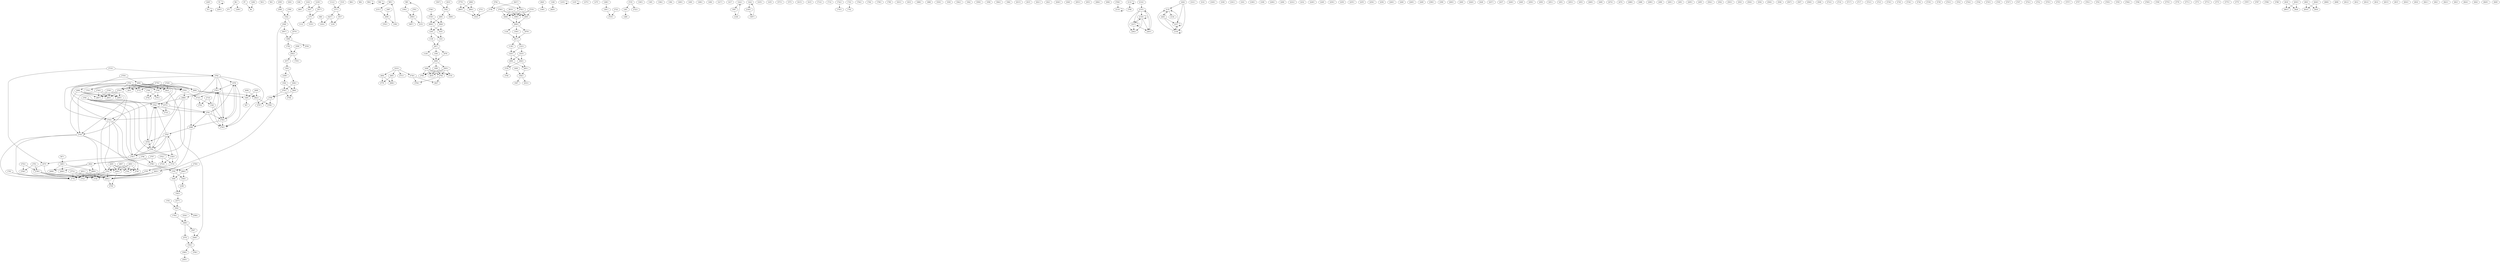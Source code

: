 digraph adj {
graph [k=96]
edge [d=-95]
"55+" [l=4413 C=726590]
"55-" [l=4413 C=726590]
"86+" [l=242 C=14286]
"86-" [l=242 C=14286]
"87+" [l=438 C=20898]
"87-" [l=438 C=20898]
"563+" [l=740 C=3066]
"563-" [l=740 C=3066]
"567+" [l=254 C=7046]
"567-" [l=254 C=7046]
"638+" [l=192 C=4246]
"638-" [l=192 C=4246]
"660+" [l=252 C=5406]
"660-" [l=252 C=5406]
"884+" [l=99 C=79]
"884-" [l=99 C=79]
"906+" [l=2217 C=24728]
"906-" [l=2217 C=24728]
"985+" [l=96 C=24]
"985-" [l=96 C=24]
"1010+" [l=189 C=7238]
"1010-" [l=189 C=7238]
"1112+" [l=195 C=8870]
"1112-" [l=195 C=8870]
"1126+" [l=190 C=11082]
"1126-" [l=190 C=11082]
"1138+" [l=191 C=8844]
"1138-" [l=191 C=8844]
"1168+" [l=112 C=681]
"1168-" [l=112 C=681]
"1206+" [l=481 C=11977]
"1206-" [l=481 C=11977]
"1235+" [l=989 C=13666]
"1235-" [l=989 C=13666]
"1239+" [l=156 C=4782]
"1239-" [l=156 C=4782]
"1245+" [l=149 C=8933]
"1245-" [l=149 C=8933]
"1275+" [l=384 C=1730]
"1275-" [l=384 C=1730]
"1280+" [l=191 C=463]
"1280-" [l=191 C=463]
"1281+" [l=168 C=1463]
"1281-" [l=168 C=1463]
"1304+" [l=191 C=5069]
"1304-" [l=191 C=5069]
"1323+" [l=149 C=6684]
"1323-" [l=149 C=6684]
"1340+" [l=190 C=640]
"1340-" [l=190 C=640]
"1365+" [l=1435 C=15598]
"1365-" [l=1435 C=15598]
"1371+" [l=169 C=5823]
"1371-" [l=169 C=5823]
"1384+" [l=283 C=963]
"1384-" [l=283 C=963]
"1394+" [l=315 C=2038]
"1394-" [l=315 C=2038]
"1400+" [l=189 C=604]
"1400-" [l=189 C=604]
"1406+" [l=188 C=7865]
"1406-" [l=188 C=7865]
"1417+" [l=188 C=6175]
"1417-" [l=188 C=6175]
"1422+" [l=1819 C=14620]
"1422-" [l=1819 C=14620]
"1434+" [l=146 C=2443]
"1434-" [l=146 C=2443]
"1435+" [l=98 C=452]
"1435-" [l=98 C=452]
"1485+" [l=228 C=2451]
"1485-" [l=228 C=2451]
"1504+" [l=497 C=4392]
"1504-" [l=497 C=4392]
"1519+" [l=194 C=2182]
"1519-" [l=194 C=2182]
"1542+" [l=146 C=2830]
"1542-" [l=146 C=2830]
"1563+" [l=121 C=704]
"1563-" [l=121 C=704]
"1573+" [l=589 C=2159]
"1573-" [l=589 C=2159]
"1582+" [l=137 C=896]
"1582-" [l=137 C=896]
"1587+" [l=317 C=1327]
"1587-" [l=317 C=1327]
"1606+" [l=541 C=8602]
"1606-" [l=541 C=8602]
"1608+" [l=209 C=13473]
"1608-" [l=209 C=13473]
"1609+" [l=295 C=2654]
"1609-" [l=295 C=2654]
"1615+" [l=192 C=2453]
"1615-" [l=192 C=2453]
"1627+" [l=156 C=4526]
"1627-" [l=156 C=4526]
"1635+" [l=191 C=2901]
"1635-" [l=191 C=2901]
"1687+" [l=207 C=372]
"1687-" [l=207 C=372]
"1690+" [l=155 C=1990]
"1690-" [l=155 C=1990]
"1705+" [l=239 C=1991]
"1705-" [l=239 C=1991]
"1714+" [l=404 C=1682]
"1714-" [l=404 C=1682]
"1742+" [l=206 C=1282]
"1742-" [l=206 C=1282]
"1743+" [l=188 C=1141]
"1743-" [l=188 C=1141]
"1756+" [l=725 C=12283]
"1756-" [l=725 C=12283]
"1764+" [l=206 C=350]
"1764-" [l=206 C=350]
"1790+" [l=253 C=535]
"1790-" [l=253 C=535]
"1793+" [l=188 C=279]
"1793-" [l=188 C=279]
"1833+" [l=206 C=277]
"1833-" [l=206 C=277]
"1878+" [l=191 C=5222]
"1878-" [l=191 C=5222]
"1888+" [l=230 C=847]
"1888-" [l=230 C=847]
"1917+" [l=191 C=2680]
"1917-" [l=191 C=2680]
"1930+" [l=208 C=356]
"1930-" [l=208 C=356]
"1942+" [l=234 C=505]
"1942-" [l=234 C=505]
"1947+" [l=196 C=920]
"1947-" [l=196 C=920]
"1958+" [l=290 C=963]
"1958-" [l=290 C=963]
"1964+" [l=269 C=1146]
"1964-" [l=269 C=1146]
"1978+" [l=264 C=2001]
"1978-" [l=264 C=2001]
"1999+" [l=191 C=2082]
"1999-" [l=191 C=2082]
"2000+" [l=157 C=755]
"2000-" [l=157 C=755]
"2005+" [l=191 C=1425]
"2005-" [l=191 C=1425]
"2015+" [l=297 C=883]
"2015-" [l=297 C=883]
"2021+" [l=216 C=303]
"2021-" [l=216 C=303]
"2033+" [l=233 C=929]
"2033-" [l=233 C=929]
"2040+" [l=133 C=77]
"2040-" [l=133 C=77]
"2053+" [l=290 C=693]
"2053-" [l=290 C=693]
"2084+" [l=264 C=630]
"2084-" [l=264 C=630]
"2088+" [l=189 C=549]
"2088-" [l=189 C=549]
"2114+" [l=167 C=443]
"2114-" [l=167 C=443]
"2134+" [l=189 C=1204]
"2134-" [l=189 C=1204]
"2135+" [l=96 C=24]
"2135-" [l=96 C=24]
"2136+" [l=96 C=255]
"2136-" [l=96 C=255]
"2140+" [l=294 C=1010]
"2140-" [l=294 C=1010]
"2141+" [l=231 C=505]
"2141-" [l=231 C=505]
"2151+" [l=249 C=1023]
"2151-" [l=249 C=1023]
"2160+" [l=245 C=637]
"2160-" [l=245 C=637]
"2161+" [l=203 C=363]
"2161-" [l=203 C=363]
"2180+" [l=216 C=593]
"2180-" [l=216 C=593]
"2189+" [l=136 C=481]
"2189-" [l=136 C=481]
"2206+" [l=221 C=470]
"2206-" [l=221 C=470]
"2232+" [l=252 C=536]
"2232-" [l=252 C=536]
"2237+" [l=191 C=1519]
"2237-" [l=191 C=1519]
"2249+" [l=227 C=424]
"2249-" [l=227 C=424]
"2250+" [l=233 C=555]
"2250-" [l=233 C=555]
"2255+" [l=193 C=234]
"2255-" [l=193 C=234]
"2256+" [l=233 C=512]
"2256-" [l=233 C=512]
"2260+" [l=207 C=371]
"2260-" [l=207 C=371]
"2262+" [l=112 C=87]
"2262-" [l=112 C=87]
"2263+" [l=189 C=1623]
"2263-" [l=189 C=1623]
"2265+" [l=129 C=128]
"2265-" [l=129 C=128]
"2269+" [l=193 C=407]
"2269-" [l=193 C=407]
"2390+" [l=425 C=1892]
"2390-" [l=425 C=1892]
"2400+" [l=22077 C=259692]
"2400-" [l=22077 C=259692]
"2428+" [l=2214 C=23069]
"2428-" [l=2214 C=23069]
"2437+" [l=940 C=5324]
"2437-" [l=940 C=5324]
"2449+" [l=24478 C=305783]
"2449-" [l=24478 C=305783]
"2450+" [l=4467 C=62623]
"2450-" [l=4467 C=62623]
"2451+" [l=2665 C=23566]
"2451-" [l=2665 C=23566]
"2453+" [l=11868 C=126345]
"2453-" [l=11868 C=126345]
"2469+" [l=19566 C=234343]
"2469-" [l=19566 C=234343]
"2474+" [l=2375 C=17246]
"2474-" [l=2375 C=17246]
"2488+" [l=978 C=4266]
"2488-" [l=978 C=4266]
"2490+" [l=1697 C=11093]
"2490-" [l=1697 C=11093]
"2491+" [l=3069 C=26210]
"2491-" [l=3069 C=26210]
"2495+" [l=820 C=3507]
"2495-" [l=820 C=3507]
"2502+" [l=973 C=3812]
"2502-" [l=973 C=3812]
"2503+" [l=748 C=2894]
"2503-" [l=748 C=2894]
"2504+" [l=316 C=836]
"2504-" [l=316 C=836]
"2506+" [l=541 C=2073]
"2506-" [l=541 C=2073]
"2507+" [l=885 C=4591]
"2507-" [l=885 C=4591]
"2508+" [l=373 C=1162]
"2508-" [l=373 C=1162]
"2556+" [l=272 C=4906]
"2556-" [l=272 C=4906]
"2562+" [l=332 C=9957]
"2562-" [l=332 C=9957]
"2567+" [l=302 C=5716]
"2567-" [l=302 C=5716]
"2568+" [l=200 C=7969]
"2568-" [l=200 C=7969]
"2570+" [l=407 C=8823]
"2570-" [l=407 C=8823]
"2575+" [l=189 C=1448]
"2575-" [l=189 C=1448]
"2577+" [l=594 C=10561]
"2577-" [l=594 C=10561]
"2580+" [l=295 C=6159]
"2580-" [l=295 C=6159]
"2595+" [l=240 C=8011]
"2595-" [l=240 C=8011]
"2598+" [l=476 C=7650]
"2598-" [l=476 C=7650]
"2600+" [l=660 C=83095]
"2600-" [l=660 C=83095]
"2690+" [l=165720 C=3439193]
"2690-" [l=165720 C=3439193]
"2691+" [l=169919 C=3089563]
"2691-" [l=169919 C=3089563]
"2692+" [l=19215 C=399526]
"2692-" [l=19215 C=399526]
"2693+" [l=52481 C=677494]
"2693-" [l=52481 C=677494]
"2695+" [l=40319 C=692141]
"2695-" [l=40319 C=692141]
"2696+" [l=3918 C=129712]
"2696-" [l=3918 C=129712]
"2698+" [l=24879 C=426140]
"2698-" [l=24879 C=426140]
"2699+" [l=174449 C=2554929]
"2699-" [l=174449 C=2554929]
"2702+" [l=80468 C=1783669]
"2702-" [l=80468 C=1783669]
"2703+" [l=25906 C=954094]
"2703-" [l=25906 C=954094]
"2704+" [l=8790 C=452402]
"2704-" [l=8790 C=452402]
"2705+" [l=4056 C=126387]
"2705-" [l=4056 C=126387]
"2710+" [l=21333 C=373393]
"2710-" [l=21333 C=373393]
"2716+" [l=126356 C=1779507]
"2716-" [l=126356 C=1779507]
"2717+" [l=42571 C=494388]
"2717-" [l=42571 C=494388]
"2718+" [l=8061 C=77178]
"2718-" [l=8061 C=77178]
"2719+" [l=10642 C=170407]
"2719-" [l=10642 C=170407]
"2722+" [l=16894 C=170968]
"2722-" [l=16894 C=170968]
"2723+" [l=4796 C=64726]
"2723-" [l=4796 C=64726]
"2725+" [l=36244 C=505666]
"2725-" [l=36244 C=505666]
"2728+" [l=12038 C=191545]
"2728-" [l=12038 C=191545]
"2729+" [l=17207 C=298772]
"2729-" [l=17207 C=298772]
"2730+" [l=14224 C=160505]
"2730-" [l=14224 C=160505]
"2731+" [l=69419 C=1012801]
"2731-" [l=69419 C=1012801]
"2735+" [l=94728 C=1716859]
"2735-" [l=94728 C=1716859]
"2736+" [l=221555 C=3362476]
"2736-" [l=221555 C=3362476]
"2738+" [l=21358 C=283637]
"2738-" [l=21358 C=283637]
"2739+" [l=99911 C=1587729]
"2739-" [l=99911 C=1587729]
"2740+" [l=7057 C=173667]
"2740-" [l=7057 C=173667]
"2743+" [l=56092 C=1020149]
"2743-" [l=56092 C=1020149]
"2744+" [l=32900 C=427359]
"2744-" [l=32900 C=427359]
"2745+" [l=32074 C=388150]
"2745-" [l=32074 C=388150]
"2746+" [l=61662 C=942539]
"2746-" [l=61662 C=942539]
"2747+" [l=27885 C=390972]
"2747-" [l=27885 C=390972]
"2749+" [l=47750 C=743109]
"2749-" [l=47750 C=743109]
"2752+" [l=34345 C=387691]
"2752-" [l=34345 C=387691]
"2754+" [l=10256 C=137805]
"2754-" [l=10256 C=137805]
"2755+" [l=61348 C=882343]
"2755-" [l=61348 C=882343]
"2757+" [l=56409 C=842018]
"2757-" [l=56409 C=842018]
"2758+" [l=39313 C=717931]
"2758-" [l=39313 C=717931]
"2759+" [l=21342 C=326274]
"2759-" [l=21342 C=326274]
"2760+" [l=91546 C=1719346]
"2760-" [l=91546 C=1719346]
"2761+" [l=8317 C=73055]
"2761-" [l=8317 C=73055]
"2762+" [l=5015 C=56830]
"2762-" [l=5015 C=56830]
"2763+" [l=9172 C=82814]
"2763-" [l=9172 C=82814]
"2765+" [l=30252 C=359101]
"2765-" [l=30252 C=359101]
"2766+" [l=22815 C=300748]
"2766-" [l=22815 C=300748]
"2768+" [l=22711 C=303371]
"2768-" [l=22711 C=303371]
"2769+" [l=29361 C=297109]
"2769-" [l=29361 C=297109]
"2770+" [l=42390 C=613234]
"2770-" [l=42390 C=613234]
"2771+" [l=34387 C=443368]
"2771-" [l=34387 C=443368]
"2772+" [l=40365 C=594585]
"2772-" [l=40365 C=594585]
"2773+" [l=30349 C=416796]
"2773-" [l=30349 C=416796]
"2775+" [l=85773 C=1142890]
"2775-" [l=85773 C=1142890]
"2778+" [l=1896 C=167377]
"2778-" [l=1896 C=167377]
"2779+" [l=5400 C=132704]
"2779-" [l=5400 C=132704]
"2780+" [l=26329 C=508383]
"2780-" [l=26329 C=508383]
"2781+" [l=4914 C=98995]
"2781-" [l=4914 C=98995]
"2782+" [l=2457 C=83921]
"2782-" [l=2457 C=83921]
"2783+" [l=5450 C=100519]
"2783-" [l=5450 C=100519]
"2784+" [l=4240 C=98229]
"2784-" [l=4240 C=98229]
"2785+" [l=2634 C=49839]
"2785-" [l=2634 C=49839]
"2787+" [l=45146 C=691273]
"2787-" [l=45146 C=691273]
"2788+" [l=290168 C=4457842]
"2788-" [l=290168 C=4457842]
"2789+" [l=18427 C=242372]
"2789-" [l=18427 C=242372]
"2790+" [l=147373 C=2125717]
"2790-" [l=147373 C=2125717]
"2791+" [l=9538 C=126925]
"2791-" [l=9538 C=126925]
"2792+" [l=102312 C=1823701]
"2792-" [l=102312 C=1823701]
"2794+" [l=27072 C=351454]
"2794-" [l=27072 C=351454]
"2795+" [l=9361 C=190876]
"2795-" [l=9361 C=190876]
"2796+" [l=94414 C=1394289]
"2796-" [l=94414 C=1394289]
"2797+" [l=19468 C=381887]
"2797-" [l=19468 C=381887]
"2798+" [l=13203 C=240365]
"2798-" [l=13203 C=240365]
"2800+" [l=9536 C=204582]
"2800-" [l=9536 C=204582]
"2803+" [l=13681 C=191158]
"2803-" [l=13681 C=191158]
"2804+" [l=27080 C=597014]
"2804-" [l=27080 C=597014]
"2805+" [l=35266 C=616205]
"2805-" [l=35266 C=616205]
"2806+" [l=33828 C=599789]
"2806-" [l=33828 C=599789]
"2807+" [l=113060 C=1869929]
"2807-" [l=113060 C=1869929]
"2808+" [l=75902 C=1121450]
"2808-" [l=75902 C=1121450]
"2809+" [l=6112 C=186177]
"2809-" [l=6112 C=186177]
"2812+" [l=62105 C=772627]
"2812-" [l=62105 C=772627]
"2814+" [l=280199 C=4058822]
"2814-" [l=280199 C=4058822]
"2815+" [l=137153 C=2127964]
"2815-" [l=137153 C=2127964]
"2816+" [l=18657 C=172918]
"2816-" [l=18657 C=172918]
"2817+" [l=2703 C=456325]
"2817-" [l=2703 C=456325]
"2818+" [l=3883 C=36180]
"2818-" [l=3883 C=36180]
"2819+" [l=87343 C=1519348]
"2819-" [l=87343 C=1519348]
"2820+" [l=23975 C=369131]
"2820-" [l=23975 C=369131]
"2821+" [l=2619 C=28115]
"2821-" [l=2619 C=28115]
"2822+" [l=26738 C=465935]
"2822-" [l=26738 C=465935]
"2823+" [l=92600 C=2012978]
"2823-" [l=92600 C=2012978]
"2824+" [l=53503 C=711288]
"2824-" [l=53503 C=711288]
"2825+" [l=247407 C=3812153]
"2825-" [l=247407 C=3812153]
"2826+" [l=116175 C=2180140]
"2826-" [l=116175 C=2180140]
"2827+" [l=60280 C=1336775]
"2827-" [l=60280 C=1336775]
"2828+" [l=71276 C=1274007]
"2828-" [l=71276 C=1274007]
"2829+" [l=312358 C=4883849]
"2829-" [l=312358 C=4883849]
"2830+" [l=129904 C=2104408]
"2830-" [l=129904 C=2104408]
"2831+" [l=77621 C=1037659]
"2831-" [l=77621 C=1037659]
"55+" -> "55+"
"55-" -> "55-"
"55-" -> "2265+"
"86+" -> "87+"
"86+" -> "1206+"
"87-" -> "86-"
"567+" -> "1485+"
"660-" -> "1434+"
"906+" -> "906+" [d=-91]
"906-" -> "906-" [d=-91]
"985+" -> "2151+"
"985-" -> "1394+"
"1010+" -> "2731+" [d=-64]
"1010+" -> "2738+" [d=-80]
"1010+" -> "2804-" [d=-80]
"1010+" -> "2805-" [d=-64]
"1112+" -> "1371+"
"1126+" -> "2600-" [d=-94]
"1126-" -> "2817+" [d=-94]
"1138+" -> "1245+"
"1138-" -> "2817-"
"1168-" -> "2820+"
"1206-" -> "86-"
"1235+" -> "1235+"
"1235-" -> "1235-"
"1239+" -> "1917+"
"1239+" -> "1627-" [d=-60]
"1245+" -> "2690-"
"1245+" -> "2826+"
"1245-" -> "1138-"
"1245-" -> "1323-" [d=-53]
"1280+" -> "1281+"
"1281+" -> "2725+"
"1281-" -> "1280-"
"1304+" -> "2817+"
"1304-" -> "2600-" [d=-94]
"1323+" -> "1635+"
"1323+" -> "1245+" [d=-53]
"1323-" -> "2817-"
"1340+" -> "2718+"
"1340+" -> "2719-"
"1340-" -> "2783+"
"1340-" -> "2784+"
"1340-" -> "2785+"
"1371+" -> "1627+"
"1371+" -> "1917-"
"1371-" -> "1112-"
"1371-" -> "1519+"
"1394+" -> "2000+"
"1394-" -> "985+"
"1422+" -> "1587-" [d=-93]
"1422-" -> "2140+" [d=-89]
"1434-" -> "660+"
"1434-" -> "1627-" [d=-50]
"1485+" -> "2698+"
"1485+" -> "2699+"
"1485+" -> "2809+"
"1485-" -> "567-"
"1504+" -> "2189-"
"1504-" -> "2795+"
"1504-" -> "2800-"
"1519-" -> "1371+"
"1542+" -> "2580+"
"1542+" -> "2780+"
"1542-" -> "2568-"
"1542-" -> "2570+"
"1563+" -> "2577+"
"1563-" -> "1606+"
"1563-" -> "2189+"
"1582+" -> "1947-"
"1582+" -> "2033+"
"1582-" -> "1609+"
"1582-" -> "2691-"
"1587+" -> "1422-" [d=-93]
"1587-" -> "2140-" [d=-75]
"1606+" -> "2795+"
"1606+" -> "2800-"
"1606-" -> "1563+"
"1608+" -> "2600+"
"1608-" -> "2735-"
"1608-" -> "2760-"
"1608-" -> "2792-"
"1608-" -> "2819-"
"1609-" -> "1582+"
"1627+" -> "1239-" [d=-60]
"1627+" -> "1434+" [d=-50]
"1627-" -> "1371-"
"1635+" -> "2690-"
"1635+" -> "2826+"
"1635-" -> "1323-"
"1687-" -> "2000-"
"1690+" -> "2567-"
"1690+" -> "2570-"
"1690-" -> "1756-"
"1690-" -> "2556-"
"1705-" -> "2562-"
"1742+" -> "1743+"
"1743-" -> "1742-"
"1756+" -> "1690+"
"1756-" -> "2562+"
"1793-" -> "2702+" [d=-93]
"1793-" -> "2778-" [d=-93]
"1878+" -> "2817+" [d=-94]
"1878-" -> "2600-"
"1917+" -> "1371-"
"1917-" -> "1239-"
"1947+" -> "1582-"
"1978+" -> "2781+" [d=-93]
"1978+" -> "2782+" [d=-93]
"1978+" -> "2784-" [d=-93]
"1978-" -> "2783+" [d=-94]
"1978-" -> "2784+" [d=-94]
"1978-" -> "2785+" [d=-94]
"1999+" -> "2600+"
"1999-" -> "2735-" [d=-77]
"1999-" -> "2760-" [d=-77]
"1999-" -> "2792-" [d=-77]
"1999-" -> "2819-" [d=-77]
"2000+" -> "1687+"
"2000+" -> "2151-"
"2000-" -> "1394-"
"2000-" -> "2763+"
"2005+" -> "2735-" [d=-77]
"2005+" -> "2760-" [d=-77]
"2005+" -> "2792-" [d=-77]
"2005+" -> "2819-" [d=-77]
"2005-" -> "2600+"
"2033-" -> "1582-"
"2088+" -> "2781+" [d=-94]
"2088+" -> "2782+" [d=-94]
"2088+" -> "2784-" [d=-94]
"2088-" -> "2705-"
"2088-" -> "2783-"
"2114+" -> "2114+"
"2114-" -> "2114-"
"2114-" -> "2768-"
"2134+" -> "2135+"
"2135+" -> "2136+"
"2135+" -> "2237+"
"2135+" -> "2262+"
"2135+" -> "2263+"
"2135-" -> "2134-"
"2135-" -> "2263-" [d=-94]
"2136+" -> "2136+"
"2136+" -> "2237+"
"2136+" -> "2262+"
"2136+" -> "2263+"
"2136-" -> "2135-"
"2136-" -> "2136-"
"2136-" -> "2237-"
"2140+" -> "1587+" [d=-75]
"2140-" -> "1422+" [d=-89]
"2151+" -> "2000-"
"2151-" -> "985-"
"2189+" -> "1504-"
"2189-" -> "1563+"
"2237+" -> "2237+"
"2237+" -> "2262+"
"2237+" -> "2263+"
"2237+" -> "2136+"
"2237-" -> "2237-"
"2237-" -> "2135-"
"2237-" -> "2136-"
"2262-" -> "2237-"
"2262-" -> "2135-"
"2262-" -> "2136-"
"2263+" -> "2135+" [d=-94]
"2263-" -> "2237-"
"2263-" -> "2135-"
"2263-" -> "2136-"
"2265-" -> "55+"
"2556+" -> "1690+"
"2562+" -> "1705+"
"2562+" -> "2577-"
"2562-" -> "1756+"
"2562-" -> "2598+"
"2567+" -> "1690-"
"2567-" -> "2568+"
"2568+" -> "1542+"
"2568-" -> "2567+"
"2568-" -> "2825+"
"2570+" -> "1690-"
"2570-" -> "1542+"
"2575+" -> "2710-"
"2575+" -> "2781-"
"2575-" -> "2702+" [d=-94]
"2575-" -> "2778-" [d=-94]
"2577+" -> "2562-"
"2577-" -> "1563-"
"2580+" -> "2595+"
"2580-" -> "1542-"
"2595-" -> "2580-"
"2598-" -> "2562+"
"2600+" -> "1878+"
"2600+" -> "1126-" [d=-94]
"2600+" -> "1304+" [d=-94]
"2600-" -> "1608-"
"2600-" -> "1999-"
"2600-" -> "2005+"
"2690+" -> "1245-"
"2690+" -> "1635-"
"2690-" -> "2691+" [d=-1222]
"2690-" -> "2729-" [d=-1222]
"2691+" -> "1582+"
"2691-" -> "2690+" [d=-1222]
"2691-" -> "2826-" [d=-1222]
"2692+" -> "2759-"
"2692-" -> "2703+"
"2692-" -> "2704+"
"2692-" -> "2705+"
"2692-" -> "2772-"
"2692-" -> "2790-"
"2692-" -> "2809-"
"2692-" -> "2825-"
"2692-" -> "2831-"
"2693-" -> "2696+" [d=-1159]
"2693-" -> "2703-" [d=-1159]
"2693-" -> "2740-" [d=-1159]
"2693-" -> "2749-" [d=-1159]
"2695-" -> "2696+" [d=-1159]
"2695-" -> "2703-" [d=-1159]
"2695-" -> "2740-" [d=-1159]
"2695-" -> "2749-" [d=-1159]
"2696+" -> "2759-"
"2696-" -> "2693+" [d=-1159]
"2696-" -> "2695+" [d=-1159]
"2696-" -> "2704-" [d=-1159]
"2696-" -> "2807+" [d=-1159]
"2698-" -> "1485-"
"2698-" -> "2822+"
"2699-" -> "1485-"
"2699-" -> "2822+"
"2702-" -> "2575+" [d=-94]
"2702-" -> "1793+" [d=-93]
"2702-" -> "2703+" [d=-566]
"2702-" -> "2704+" [d=-566]
"2702-" -> "2705+" [d=-566]
"2702-" -> "2772-" [d=-566]
"2702-" -> "2790-" [d=-566]
"2702-" -> "2809-" [d=-566]
"2702-" -> "2825-" [d=-566]
"2702-" -> "2831-" [d=-566]
"2703+" -> "2693+" [d=-1159]
"2703+" -> "2695+" [d=-1159]
"2703+" -> "2704-" [d=-1159]
"2703+" -> "2807+" [d=-1159]
"2703-" -> "2692+"
"2703-" -> "2728-"
"2703-" -> "2702+" [d=-566]
"2703-" -> "2778-" [d=-566]
"2704+" -> "2696+" [d=-1159]
"2704+" -> "2703-" [d=-1159]
"2704+" -> "2740-" [d=-1159]
"2704+" -> "2749-" [d=-1159]
"2704-" -> "2692+"
"2704-" -> "2728-"
"2704-" -> "2702+" [d=-566]
"2704-" -> "2778-" [d=-566]
"2705+" -> "2088+"
"2705+" -> "2719+" [d=-2493]
"2705-" -> "2692+"
"2705-" -> "2728-"
"2705-" -> "2702+" [d=-566]
"2705-" -> "2778-" [d=-566]
"2710+" -> "2575-"
"2710+" -> "2782-" [d=-533]
"2718-" -> "1340-"
"2718-" -> "2762-" [d=-601]
"2719+" -> "1340-"
"2719+" -> "2762-" [d=-601]
"2719-" -> "2705-" [d=-2493]
"2719-" -> "2783-" [d=-2493]
"2722-" -> "2725+" [d=-32]
"2725-" -> "1281-"
"2725-" -> "2722+" [d=-32]
"2728+" -> "2703+"
"2728+" -> "2704+"
"2728+" -> "2705+"
"2728+" -> "2772-"
"2728+" -> "2790-"
"2728+" -> "2809-"
"2728+" -> "2825-"
"2728+" -> "2831-"
"2729+" -> "2690+" [d=-1222]
"2729+" -> "2826-" [d=-1222]
"2729-" -> "2746-" [d=-70]
"2731-" -> "1010-" [d=-64]
"2735+" -> "1608+"
"2735+" -> "1999+" [d=-77]
"2735+" -> "2005-" [d=-77]
"2738+" -> "2794+" [d=-1187]
"2738+" -> "2827-" [d=-1187]
"2738-" -> "1010-" [d=-80]
"2740+" -> "2693+" [d=-1159]
"2740+" -> "2695+" [d=-1159]
"2740+" -> "2704-" [d=-1159]
"2740+" -> "2807+" [d=-1159]
"2746+" -> "2729+" [d=-70]
"2749+" -> "2693+" [d=-1159]
"2749+" -> "2695+" [d=-1159]
"2749+" -> "2704-" [d=-1159]
"2749+" -> "2807+" [d=-1159]
"2754+" -> "2789+" [d=-526]
"2754+" -> "2790+" [d=-526]
"2758+" -> "2795-" [d=-1109]
"2758+" -> "2800+" [d=-1109]
"2759+" -> "2692-"
"2759+" -> "2696-"
"2760+" -> "1608+"
"2760+" -> "1999+" [d=-77]
"2760+" -> "2005-" [d=-77]
"2762+" -> "2718+" [d=-601]
"2762+" -> "2719-" [d=-601]
"2763-" -> "2000+"
"2768+" -> "2114+"
"2772+" -> "2692+"
"2772+" -> "2728-"
"2772+" -> "2702+" [d=-566]
"2772+" -> "2778-" [d=-566]
"2778+" -> "2575+" [d=-94]
"2778+" -> "1793+" [d=-93]
"2778+" -> "2703+" [d=-566]
"2778+" -> "2704+" [d=-566]
"2778+" -> "2705+" [d=-566]
"2778+" -> "2772-" [d=-566]
"2778+" -> "2790-" [d=-566]
"2778+" -> "2809-" [d=-566]
"2778+" -> "2825-" [d=-566]
"2778+" -> "2831-" [d=-566]
"2779+" -> "2804+" [d=-932]
"2779+" -> "2805+" [d=-932]
"2780-" -> "1542-"
"2781+" -> "2575-"
"2781+" -> "2782-" [d=-533]
"2781-" -> "2088-" [d=-94]
"2781-" -> "1978-" [d=-93]
"2781-" -> "2783+" [d=-820]
"2781-" -> "2784+" [d=-820]
"2781-" -> "2785+" [d=-820]
"2782+" -> "2710-" [d=-533]
"2782+" -> "2781-" [d=-533]
"2782-" -> "2088-" [d=-94]
"2782-" -> "1978-" [d=-93]
"2782-" -> "2783+" [d=-820]
"2782-" -> "2784+" [d=-820]
"2782-" -> "2785+" [d=-820]
"2783+" -> "2088+"
"2783+" -> "2719+" [d=-2493]
"2783-" -> "1340+"
"2783-" -> "1978+" [d=-94]
"2783-" -> "2781+" [d=-820]
"2783-" -> "2782+" [d=-820]
"2783-" -> "2784-" [d=-820]
"2784+" -> "2088-" [d=-94]
"2784+" -> "1978-" [d=-93]
"2784+" -> "2783+" [d=-820]
"2784+" -> "2785+" [d=-820]
"2784-" -> "1340+"
"2784-" -> "1978+" [d=-94]
"2784-" -> "2781+" [d=-820]
"2784-" -> "2782+" [d=-820]
"2785-" -> "1340+"
"2785-" -> "1978+" [d=-94]
"2785-" -> "2781+" [d=-820]
"2785-" -> "2782+" [d=-820]
"2785-" -> "2784-" [d=-820]
"2789-" -> "2754-" [d=-526]
"2789-" -> "2791+" [d=-526]
"2790+" -> "2692+"
"2790+" -> "2728-"
"2790+" -> "2702+" [d=-566]
"2790+" -> "2778-" [d=-566]
"2790-" -> "2754-" [d=-526]
"2790-" -> "2791+" [d=-526]
"2791-" -> "2789+" [d=-526]
"2791-" -> "2790+" [d=-526]
"2792+" -> "1608+"
"2792+" -> "1999+" [d=-77]
"2792+" -> "2005-" [d=-77]
"2792-" -> "2794+" [d=-1187]
"2792-" -> "2827-" [d=-1187]
"2794-" -> "2738-" [d=-1187]
"2794-" -> "2792+" [d=-1187]
"2795+" -> "2758-" [d=-1109]
"2795+" -> "2798-" [d=-1109]
"2795-" -> "1504+"
"2795-" -> "1606-"
"2796-" -> "2798+" [d=-677]
"2796-" -> "2822-" [d=-677]
"2797-" -> "2798+" [d=-677]
"2797-" -> "2822-" [d=-677]
"2798+" -> "2795-" [d=-1109]
"2798+" -> "2800+" [d=-1109]
"2798-" -> "2796+" [d=-677]
"2798-" -> "2797+" [d=-677]
"2800+" -> "1504+"
"2800+" -> "1606-"
"2800-" -> "2758-" [d=-1109]
"2800-" -> "2798-" [d=-1109]
"2803-" -> "2818+"
"2803-" -> "2830-" [d=-1870]
"2804+" -> "1010-" [d=-80]
"2804-" -> "2779-" [d=-932]
"2804-" -> "2806+" [d=-932]
"2805+" -> "1010-" [d=-64]
"2805-" -> "2779-" [d=-932]
"2805-" -> "2806+" [d=-932]
"2806-" -> "2804+" [d=-932]
"2806-" -> "2805+" [d=-932]
"2807-" -> "2696+" [d=-1159]
"2807-" -> "2703-" [d=-1159]
"2807-" -> "2740-" [d=-1159]
"2807-" -> "2749-" [d=-1159]
"2809+" -> "2692+"
"2809+" -> "2728-"
"2809+" -> "2702+" [d=-566]
"2809+" -> "2778-" [d=-566]
"2809-" -> "1485-"
"2809-" -> "2822+"
"2817+" -> "1138+"
"2817+" -> "1323+"
"2817-" -> "1304-"
"2817-" -> "1126+" [d=-94]
"2817-" -> "1878-" [d=-94]
"2818-" -> "2803+"
"2818-" -> "2828-"
"2819+" -> "1608+"
"2819+" -> "1999+" [d=-77]
"2819+" -> "2005-" [d=-77]
"2820-" -> "1168+"
"2822+" -> "2796+" [d=-677]
"2822+" -> "2797+" [d=-677]
"2822-" -> "2698+"
"2822-" -> "2699+"
"2822-" -> "2809+"
"2825+" -> "2692+"
"2825+" -> "2728-"
"2825+" -> "2702+" [d=-566]
"2825+" -> "2778-" [d=-566]
"2825-" -> "2568+"
"2826+" -> "2691+" [d=-1222]
"2826+" -> "2729-" [d=-1222]
"2826-" -> "1245-"
"2826-" -> "1635-"
"2827+" -> "2738-" [d=-1187]
"2827+" -> "2792+" [d=-1187]
"2828+" -> "2818+"
"2828+" -> "2830-" [d=-1870]
"2830+" -> "2803+" [d=-1870]
"2830+" -> "2828-" [d=-1870]
"2831+" -> "2692+"
"2831+" -> "2728-"
"2831+" -> "2702+" [d=-566]
"2831+" -> "2778-" [d=-566]
}
